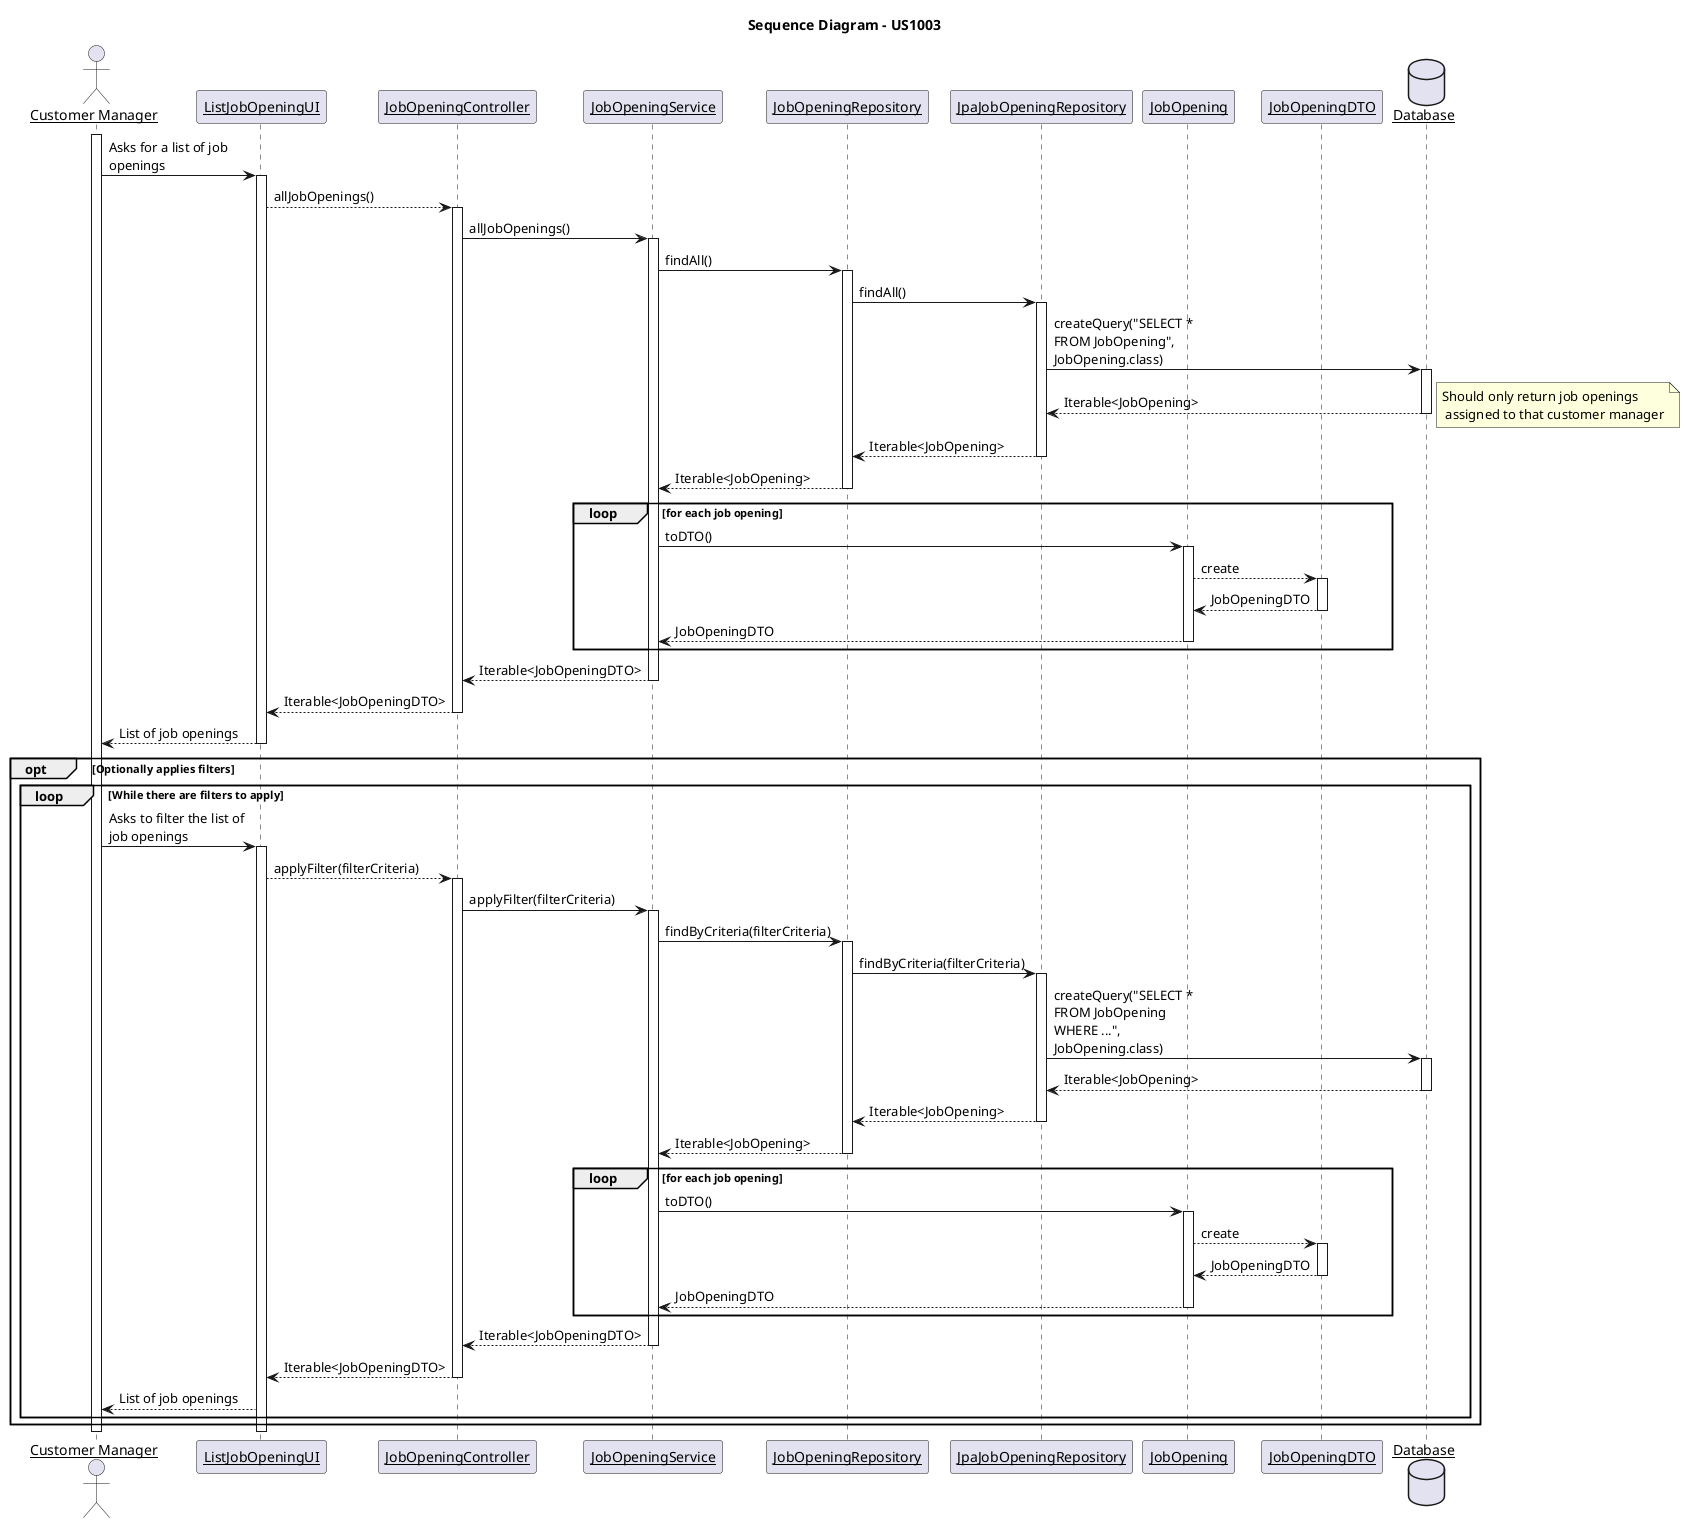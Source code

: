 @startuml SD-US1003

title Sequence Diagram - US1003

skinparam linetype ortho
skinparam maxmessagesize 150
skinparam sequenceParticipant underline

actor "Customer Manager" as customerManager

participant "ListJobOpeningUI" as UI
participant "JobOpeningController" as ListJobOpeningController
participant "JobOpeningService" as JobOpeningService
participant "JobOpeningRepository" as JobOpeningRepository
participant "JpaJobOpeningRepository" as JpaJobOpeningRepository
participant "JobOpening" as JobOpening
participant "JobOpeningDTO" as JobOpeningDTO
database "Database" as DB

activate customerManager

customerManager -> UI: Asks for a list of job openings

activate UI
    UI --> ListJobOpeningController: allJobOpenings()
    activate ListJobOpeningController
        ListJobOpeningController -> JobOpeningService: allJobOpenings()
        activate JobOpeningService
            JobOpeningService -> JobOpeningRepository: findAll()
            activate JobOpeningRepository
                JobOpeningRepository -> JpaJobOpeningRepository: findAll()
                activate JpaJobOpeningRepository
                    JpaJobOpeningRepository -> DB: createQuery("SELECT * FROM JobOpening", JobOpening.class)
                    activate DB
                        DB --> JpaJobOpeningRepository: Iterable<JobOpening>
                        note right: Should only return job openings\n assigned to that customer manager
                    deactivate DB
                    JobOpeningRepository <-- JpaJobOpeningRepository: Iterable<JobOpening>
                deactivate JpaJobOpeningRepository
                JobOpeningService <-- JobOpeningRepository: Iterable<JobOpening>
                deactivate JobOpeningRepository
                loop for each job opening
                    JobOpeningService -> JobOpening: toDTO()
                    activate JobOpening
                        JobOpening --> JobOpeningDTO: create
                        activate JobOpeningDTO
                        JobOpening <-- JobOpeningDTO: JobOpeningDTO
                        deactivate JobOpeningDTO
                        JobOpeningService <-- JobOpening: JobOpeningDTO
                    deactivate JobOpening
                end
            deactivate JobOpeningRepository
            ListJobOpeningController <-- JobOpeningService: Iterable<JobOpeningDTO>
        deactivate JobOpeningService
        ListJobOpeningController --> UI: Iterable<JobOpeningDTO>
    deactivate ListJobOpeningController
    UI --> customerManager: List of job openings
deactivate UI

opt Optionally applies filters
    loop While there are filters to apply
        customerManager -> UI : Asks to filter the list of job openings
        activate UI
            UI --> ListJobOpeningController : applyFilter(filterCriteria)
            activate ListJobOpeningController
                ListJobOpeningController -> JobOpeningService : applyFilter(filterCriteria)
                activate JobOpeningService
                    JobOpeningService -> JobOpeningRepository : findByCriteria(filterCriteria)
                    activate JobOpeningRepository
                        JobOpeningRepository -> JpaJobOpeningRepository : findByCriteria(filterCriteria)
                        activate JpaJobOpeningRepository
                            JpaJobOpeningRepository -> DB : createQuery("SELECT * FROM JobOpening WHERE ...", JobOpening.class)
                            activate DB
                                DB --> JpaJobOpeningRepository : Iterable<JobOpening>
                            deactivate DB
                            JobOpeningRepository <-- JpaJobOpeningRepository : Iterable<JobOpening>
                        deactivate JpaJobOpeningRepository
                        JobOpeningService <-- JobOpeningRepository : Iterable<JobOpening>
                    deactivate JobOpeningRepository
                    loop for each job opening
                        JobOpeningService -> JobOpening : toDTO()
                        activate JobOpening
                            JobOpening --> JobOpeningDTO : create
                            activate JobOpeningDTO
                            JobOpening <-- JobOpeningDTO : JobOpeningDTO
                            deactivate JobOpeningDTO
                            JobOpeningService <-- JobOpening : JobOpeningDTO
                        deactivate JobOpening
                    end
                deactivate JobOpeningRepository
                ListJobOpeningController <-- JobOpeningService : Iterable<JobOpeningDTO>
            deactivate JobOpeningService
            ListJobOpeningController --> UI : Iterable<JobOpeningDTO>
        deactivate ListJobOpeningController
        UI --> customerManager : List of job openings
    end
end
deactivate UI

deactivate customerManager

@enduml